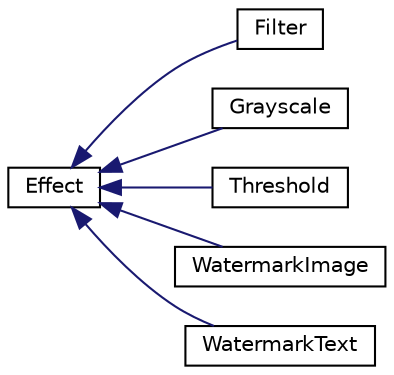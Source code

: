 digraph "Graphical Class Hierarchy"
{
 // LATEX_PDF_SIZE
  edge [fontname="Helvetica",fontsize="10",labelfontname="Helvetica",labelfontsize="10"];
  node [fontname="Helvetica",fontsize="10",shape=record];
  rankdir="LR";
  Node0 [label="Effect",height=0.2,width=0.4,color="black", fillcolor="white", style="filled",URL="$classEffect.html",tooltip=" "];
  Node0 -> Node1 [dir="back",color="midnightblue",fontsize="10",style="solid",fontname="Helvetica"];
  Node1 [label="Filter",height=0.2,width=0.4,color="black", fillcolor="white", style="filled",URL="$classFilter.html",tooltip=" "];
  Node0 -> Node2 [dir="back",color="midnightblue",fontsize="10",style="solid",fontname="Helvetica"];
  Node2 [label="Grayscale",height=0.2,width=0.4,color="black", fillcolor="white", style="filled",URL="$classGrayscale.html",tooltip=" "];
  Node0 -> Node3 [dir="back",color="midnightblue",fontsize="10",style="solid",fontname="Helvetica"];
  Node3 [label="Threshold",height=0.2,width=0.4,color="black", fillcolor="white", style="filled",URL="$classThreshold.html",tooltip=" "];
  Node0 -> Node4 [dir="back",color="midnightblue",fontsize="10",style="solid",fontname="Helvetica"];
  Node4 [label="WatermarkImage",height=0.2,width=0.4,color="black", fillcolor="white", style="filled",URL="$classWatermarkImage.html",tooltip=" "];
  Node0 -> Node5 [dir="back",color="midnightblue",fontsize="10",style="solid",fontname="Helvetica"];
  Node5 [label="WatermarkText",height=0.2,width=0.4,color="black", fillcolor="white", style="filled",URL="$classWatermarkText.html",tooltip=" "];
}
